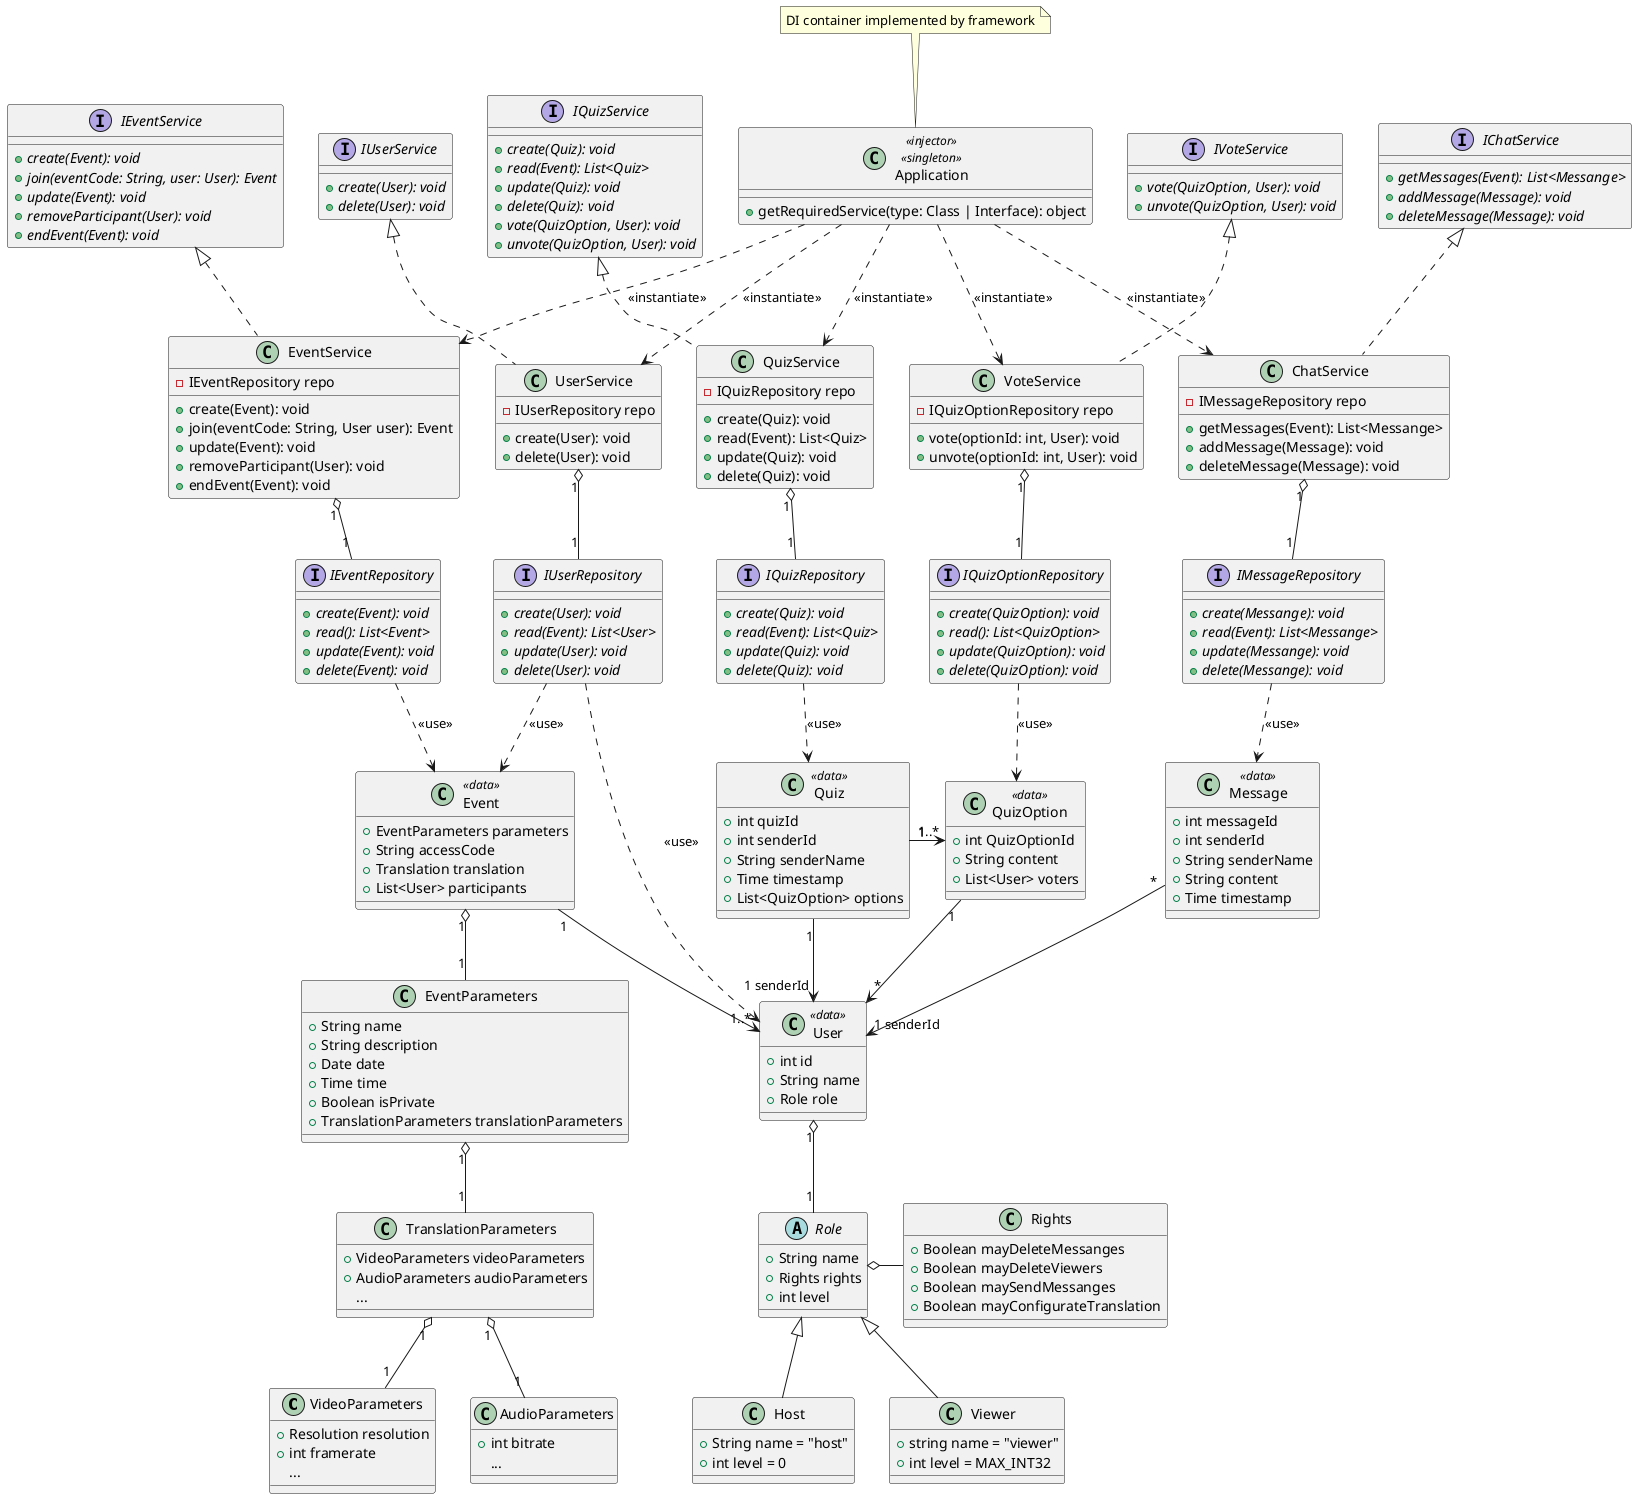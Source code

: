 @startuml model
' === Event ===

class VideoParameters {
    +Resolution resolution
    +int framerate
    ...
}

class AudioParameters {
    +int bitrate
    ...
}

class TranslationParameters {
    +VideoParameters videoParameters
    +AudioParameters audioParameters 
    ...
}
TranslationParameters "1" o-- "1" VideoParameters
TranslationParameters "1" o-- "1" AudioParameters

class EventParameters {
    +String name
    +String description
    +Date date
    +Time time
    +Boolean isPrivate
    +TranslationParameters translationParameters
}
EventParameters "1" o-- "1" TranslationParameters

class Event <<data>> {
    +EventParameters parameters
    +String accessCode
    +Translation translation
    +List<User> participants
}
Event "1" o-- "1" EventParameters
Event "1" -right-> "1..*" User

interface IEventRepository {
    +{abstract}create(Event): void
    +{abstract}read(): List<Event>
    +{abstract}update(Event): void
    +{abstract}delete(Event): void
}
IEventRepository ..> Event: <<use>>

interface IEventService {
    +{abstract}create(Event): void
    +{abstract}join(eventCode: String, user: User): Event
    +{abstract}update(Event): void
    +{abstract}removeParticipant(User): void
    +{abstract}endEvent(Event): void
}

class EventService implements IEventService {
    -IEventRepository repo
    +create(Event): void
    +join(eventCode: String, User user): Event
    +update(Event): void
    +removeParticipant(User): void
    +endEvent(Event): void
}
EventService "1" o-- "1" IEventRepository

' === User ===

class Rights{
    +Boolean mayDeleteMessanges
    +Boolean mayDeleteViewers
    +Boolean maySendMessanges
    +Boolean mayConfigurateTranslation
}
Role o-right- Rights

abstract class Role{
    +String name
    +Rights rights
    +int level
}

class Host extends Role{
    +String name = "host"
    +int level = 0
}

class Viewer extends Role{
    +string name = "viewer"
    +int level = MAX_INT32
}

class User <<data>> {
    +int id
    +String name
    +Role role
}
User "1" o-- "1"  Role

interface IUserRepository {
    +{abstract}create(User): void
    +{abstract}read(Event): List<User>
    +{abstract}update(User): void
    +{abstract}delete(User): void
}
IUserRepository ..> User: <<use>>
IUserRepository ..> Event: <<use>>

interface IUserService {
    +{abstract}create(User): void
    +{abstract}delete(User): void
}

class UserService implements IUserService {
    -IUserRepository repo
    +create(User): void
    +delete(User): void
}
UserService "1" o-- "1" IUserRepository

' === Chat ===

class Message <<data>> {
    +int messageId
    +int senderId
    +String senderName
    +String content
    +Time timestamp
}
Message "*" --> "1 senderId" User

interface IMessageRepository {
    +{abstract}create(Messange): void
    +{abstract}read(Event): List<Messange>
    +{abstract}update(Messange): void
    +{abstract}delete(Messange): void
}
IMessageRepository ..> Message: <<use>>

interface IChatService {
    +{abstract}getMessages(Event): List<Messange>
    +{abstract}addMessage(Message): void
    +{abstract}deleteMessage(Message): void
}

class ChatService implements IChatService {
    -IMessageRepository repo 
    +getMessages(Event): List<Messange>
    +addMessage(Message): void
    +deleteMessage(Message): void
}
ChatService "1" o-- "1" IMessageRepository

' === Activity ===

class QuizOption <<data>> {
    +int QuizOptionId
    +String content
    +List<User> voters
}
QuizOption "1" --> "*" User

interface IQuizOptionRepository {
    +{abstract}create(QuizOption): void
    +{abstract}read(): List<QuizOption>
    +{abstract}update(QuizOption): void
    +{abstract}delete(QuizOption): void
}
IQuizOptionRepository ..> QuizOption: <<use>>

interface IVoteService {
    +{abstract}vote(QuizOption, User): void
    +{abstract}unvote(QuizOption, User): void
}

class VoteService implements IVoteService {
    -IQuizOptionRepository repo
    +vote(optionId: int, User): void
    +unvote(optionId: int, User): void
}
VoteService "1" o-- "1" IQuizOptionRepository

class Quiz <<data>> {
    +int quizId
    +int senderId
    +String senderName
    +Time timestamp
    +List<QuizOption> options
}
Quiz "1" -right-> "1..*" QuizOption
Quiz "1" --> "1 senderId" User

interface IQuizRepository {
    +{abstract}create(Quiz): void
    +{abstract}read(Event): List<Quiz>
    +{abstract}update(Quiz): void
    +{abstract}delete(Quiz): void
}
IQuizRepository ..> Quiz: <<use>>

interface IQuizService {
    +{abstract}create(Quiz): void
    +{abstract}read(Event): List<Quiz>
    +{abstract}update(Quiz): void
    +{abstract}delete(Quiz): void
    +{abstract}vote(QuizOption, User): void
    +{abstract}unvote(QuizOption, User): void
}

class QuizService implements IQuizService {
    -IQuizRepository repo
    +create(Quiz): void
    +read(Event): List<Quiz>
    +update(Quiz): void
    +delete(Quiz): void
}
QuizService "1" o-- "1" IQuizRepository

' === Application ===

class Application <<injector>> <<singleton>> {
	+getRequiredService(type: Class | Interface): object
}
Application ..> EventService: <<instantiate>>
Application ..> UserService: <<instantiate>>
Application ..> ChatService: <<instantiate>>
Application ..> QuizService: <<instantiate>>
Application ..> VoteService: <<instantiate>>
note top of Application : DI container implemented by framework
@enduml
